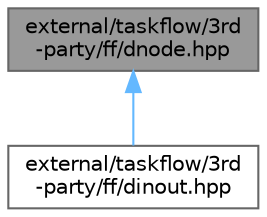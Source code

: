 digraph "external/taskflow/3rd-party/ff/dnode.hpp"
{
 // LATEX_PDF_SIZE
  bgcolor="transparent";
  edge [fontname=Helvetica,fontsize=10,labelfontname=Helvetica,labelfontsize=10];
  node [fontname=Helvetica,fontsize=10,shape=box,height=0.2,width=0.4];
  Node1 [id="Node000001",label="external/taskflow/3rd\l-party/ff/dnode.hpp",height=0.2,width=0.4,color="gray40", fillcolor="grey60", style="filled", fontcolor="black",tooltip="Contains the definition of the ff_dnode class, which is an extension of the base class ff_node,..."];
  Node1 -> Node2 [id="edge1_Node000001_Node000002",dir="back",color="steelblue1",style="solid",tooltip=" "];
  Node2 [id="Node000002",label="external/taskflow/3rd\l-party/ff/dinout.hpp",height=0.2,width=0.4,color="grey40", fillcolor="white", style="filled",URL="$dinout_8hpp.html",tooltip=" "];
}
